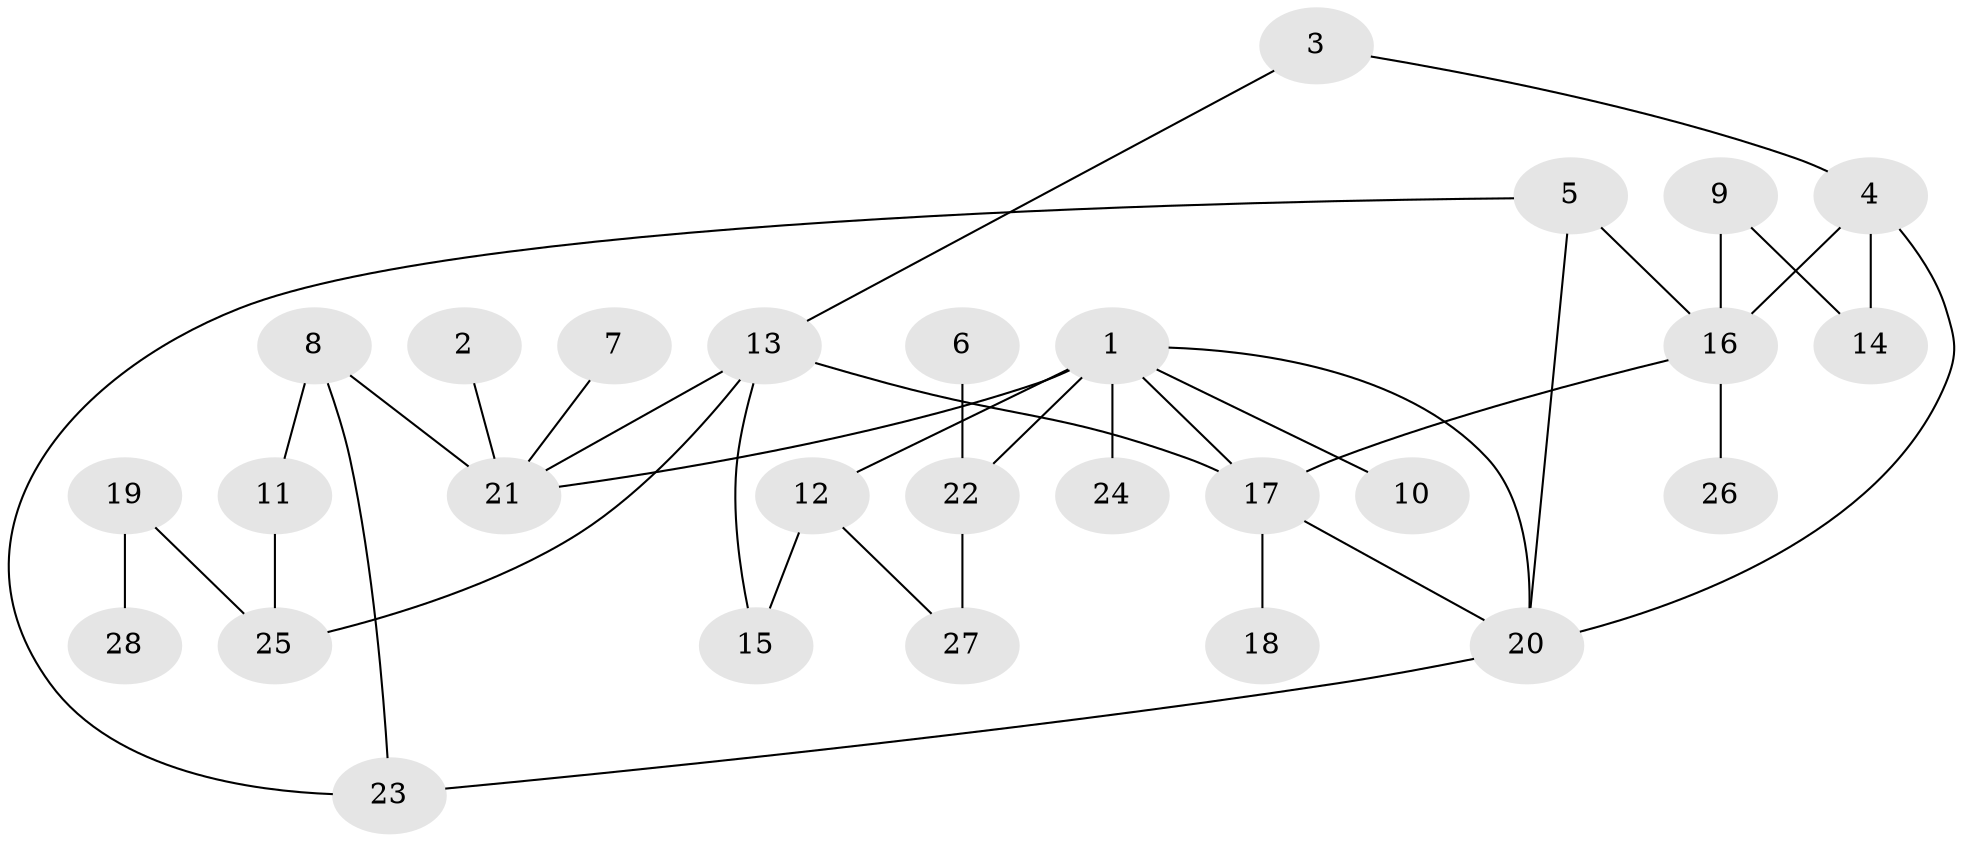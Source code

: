 // original degree distribution, {5: 0.05357142857142857, 3: 0.23214285714285715, 4: 0.10714285714285714, 2: 0.30357142857142855, 6: 0.017857142857142856, 1: 0.2857142857142857}
// Generated by graph-tools (version 1.1) at 2025/25/03/09/25 03:25:29]
// undirected, 28 vertices, 38 edges
graph export_dot {
graph [start="1"]
  node [color=gray90,style=filled];
  1;
  2;
  3;
  4;
  5;
  6;
  7;
  8;
  9;
  10;
  11;
  12;
  13;
  14;
  15;
  16;
  17;
  18;
  19;
  20;
  21;
  22;
  23;
  24;
  25;
  26;
  27;
  28;
  1 -- 10 [weight=1.0];
  1 -- 12 [weight=1.0];
  1 -- 17 [weight=1.0];
  1 -- 20 [weight=1.0];
  1 -- 21 [weight=2.0];
  1 -- 22 [weight=1.0];
  1 -- 24 [weight=1.0];
  2 -- 21 [weight=1.0];
  3 -- 4 [weight=1.0];
  3 -- 13 [weight=1.0];
  4 -- 14 [weight=1.0];
  4 -- 16 [weight=1.0];
  4 -- 20 [weight=1.0];
  5 -- 16 [weight=1.0];
  5 -- 20 [weight=1.0];
  5 -- 23 [weight=1.0];
  6 -- 22 [weight=1.0];
  7 -- 21 [weight=1.0];
  8 -- 11 [weight=1.0];
  8 -- 21 [weight=1.0];
  8 -- 23 [weight=1.0];
  9 -- 14 [weight=1.0];
  9 -- 16 [weight=1.0];
  11 -- 25 [weight=1.0];
  12 -- 15 [weight=1.0];
  12 -- 27 [weight=1.0];
  13 -- 15 [weight=1.0];
  13 -- 17 [weight=1.0];
  13 -- 21 [weight=1.0];
  13 -- 25 [weight=1.0];
  16 -- 17 [weight=1.0];
  16 -- 26 [weight=1.0];
  17 -- 18 [weight=1.0];
  17 -- 20 [weight=1.0];
  19 -- 25 [weight=1.0];
  19 -- 28 [weight=1.0];
  20 -- 23 [weight=1.0];
  22 -- 27 [weight=1.0];
}
